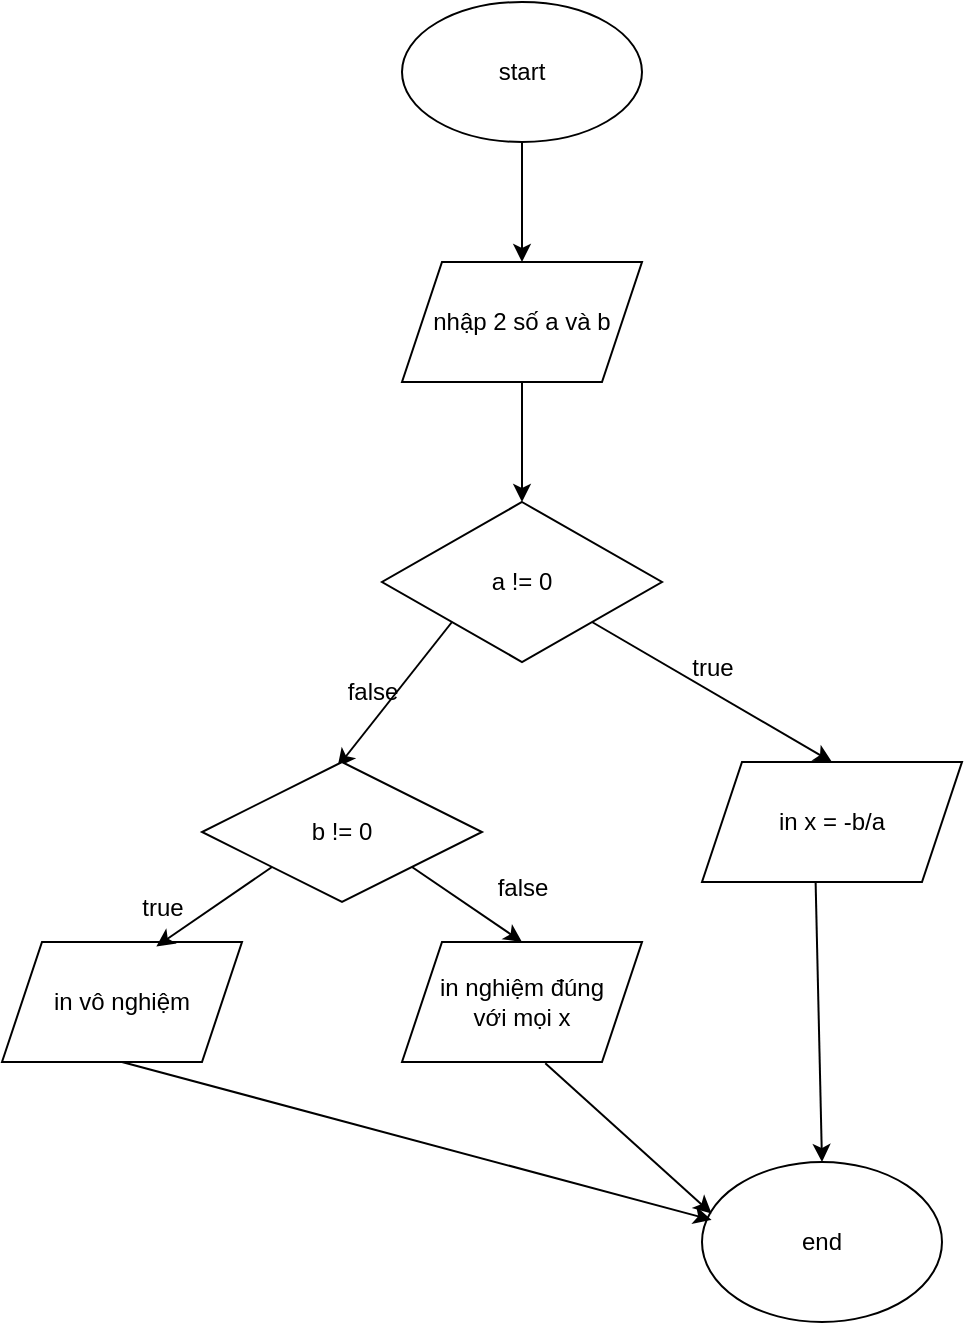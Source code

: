 <mxfile version="24.7.17">
  <diagram name="Page-1" id="Aee3M4GxarO4L5fpj3BS">
    <mxGraphModel dx="1276" dy="606" grid="1" gridSize="10" guides="1" tooltips="1" connect="1" arrows="1" fold="1" page="1" pageScale="1" pageWidth="850" pageHeight="1100" math="0" shadow="0">
      <root>
        <mxCell id="0" />
        <mxCell id="1" parent="0" />
        <mxCell id="Z1sriqrJHSIXOFoPs6_d-1" value="start" style="ellipse;whiteSpace=wrap;html=1;" vertex="1" parent="1">
          <mxGeometry x="290" y="50" width="120" height="70" as="geometry" />
        </mxCell>
        <mxCell id="Z1sriqrJHSIXOFoPs6_d-2" value="" style="endArrow=classic;html=1;rounded=0;exitX=0.5;exitY=1;exitDx=0;exitDy=0;entryX=0.5;entryY=0;entryDx=0;entryDy=0;" edge="1" parent="1" source="Z1sriqrJHSIXOFoPs6_d-1" target="Z1sriqrJHSIXOFoPs6_d-3">
          <mxGeometry width="50" height="50" relative="1" as="geometry">
            <mxPoint x="400" y="340" as="sourcePoint" />
            <mxPoint x="160" y="190" as="targetPoint" />
          </mxGeometry>
        </mxCell>
        <mxCell id="Z1sriqrJHSIXOFoPs6_d-3" value="nhập 2 số a và b" style="shape=parallelogram;perimeter=parallelogramPerimeter;whiteSpace=wrap;html=1;fixedSize=1;" vertex="1" parent="1">
          <mxGeometry x="290" y="180" width="120" height="60" as="geometry" />
        </mxCell>
        <mxCell id="Z1sriqrJHSIXOFoPs6_d-4" value="a != 0" style="rhombus;whiteSpace=wrap;html=1;" vertex="1" parent="1">
          <mxGeometry x="280" y="300" width="140" height="80" as="geometry" />
        </mxCell>
        <mxCell id="Z1sriqrJHSIXOFoPs6_d-5" value="in x = -b/a" style="shape=parallelogram;perimeter=parallelogramPerimeter;whiteSpace=wrap;html=1;fixedSize=1;" vertex="1" parent="1">
          <mxGeometry x="440" y="430" width="130" height="60" as="geometry" />
        </mxCell>
        <mxCell id="Z1sriqrJHSIXOFoPs6_d-6" value="" style="endArrow=classic;html=1;rounded=0;exitX=0.5;exitY=1;exitDx=0;exitDy=0;entryX=0.5;entryY=0;entryDx=0;entryDy=0;" edge="1" parent="1" source="Z1sriqrJHSIXOFoPs6_d-3" target="Z1sriqrJHSIXOFoPs6_d-4">
          <mxGeometry width="50" height="50" relative="1" as="geometry">
            <mxPoint x="400" y="320" as="sourcePoint" />
            <mxPoint x="450" y="270" as="targetPoint" />
          </mxGeometry>
        </mxCell>
        <mxCell id="Z1sriqrJHSIXOFoPs6_d-7" value="" style="endArrow=classic;html=1;rounded=0;exitX=1;exitY=1;exitDx=0;exitDy=0;entryX=0.5;entryY=0;entryDx=0;entryDy=0;" edge="1" parent="1" source="Z1sriqrJHSIXOFoPs6_d-4" target="Z1sriqrJHSIXOFoPs6_d-5">
          <mxGeometry width="50" height="50" relative="1" as="geometry">
            <mxPoint x="400" y="420" as="sourcePoint" />
            <mxPoint x="450" y="370" as="targetPoint" />
          </mxGeometry>
        </mxCell>
        <mxCell id="Z1sriqrJHSIXOFoPs6_d-8" value="" style="endArrow=classic;html=1;rounded=0;exitX=0;exitY=1;exitDx=0;exitDy=0;" edge="1" parent="1" source="Z1sriqrJHSIXOFoPs6_d-4">
          <mxGeometry width="50" height="50" relative="1" as="geometry">
            <mxPoint x="400" y="420" as="sourcePoint" />
            <mxPoint x="257.763" y="432.5" as="targetPoint" />
          </mxGeometry>
        </mxCell>
        <mxCell id="Z1sriqrJHSIXOFoPs6_d-10" value="true" style="text;html=1;align=center;verticalAlign=middle;resizable=0;points=[];autosize=1;strokeColor=none;fillColor=none;" vertex="1" parent="1">
          <mxGeometry x="425" y="368" width="40" height="30" as="geometry" />
        </mxCell>
        <mxCell id="Z1sriqrJHSIXOFoPs6_d-11" value="b != 0" style="rhombus;whiteSpace=wrap;html=1;" vertex="1" parent="1">
          <mxGeometry x="190" y="430" width="140" height="70" as="geometry" />
        </mxCell>
        <mxCell id="Z1sriqrJHSIXOFoPs6_d-12" value="false" style="text;html=1;align=center;verticalAlign=middle;resizable=0;points=[];autosize=1;strokeColor=none;fillColor=none;" vertex="1" parent="1">
          <mxGeometry x="250" y="380" width="50" height="30" as="geometry" />
        </mxCell>
        <mxCell id="Z1sriqrJHSIXOFoPs6_d-14" value="in vô nghiệm" style="shape=parallelogram;perimeter=parallelogramPerimeter;whiteSpace=wrap;html=1;fixedSize=1;" vertex="1" parent="1">
          <mxGeometry x="90" y="520" width="120" height="60" as="geometry" />
        </mxCell>
        <mxCell id="Z1sriqrJHSIXOFoPs6_d-15" value="in nghiệm đúng&lt;br&gt;với mọi x" style="shape=parallelogram;perimeter=parallelogramPerimeter;whiteSpace=wrap;html=1;fixedSize=1;" vertex="1" parent="1">
          <mxGeometry x="290" y="520" width="120" height="60" as="geometry" />
        </mxCell>
        <mxCell id="Z1sriqrJHSIXOFoPs6_d-16" value="" style="endArrow=classic;html=1;rounded=0;exitX=1;exitY=1;exitDx=0;exitDy=0;" edge="1" parent="1" source="Z1sriqrJHSIXOFoPs6_d-11">
          <mxGeometry width="50" height="50" relative="1" as="geometry">
            <mxPoint x="289" y="490" as="sourcePoint" />
            <mxPoint x="350" y="520" as="targetPoint" />
          </mxGeometry>
        </mxCell>
        <mxCell id="Z1sriqrJHSIXOFoPs6_d-17" value="" style="endArrow=classic;html=1;rounded=0;exitX=0;exitY=1;exitDx=0;exitDy=0;entryX=0.643;entryY=0.037;entryDx=0;entryDy=0;entryPerimeter=0;" edge="1" parent="1" source="Z1sriqrJHSIXOFoPs6_d-11" target="Z1sriqrJHSIXOFoPs6_d-14">
          <mxGeometry width="50" height="50" relative="1" as="geometry">
            <mxPoint x="400" y="520" as="sourcePoint" />
            <mxPoint x="450" y="470" as="targetPoint" />
          </mxGeometry>
        </mxCell>
        <mxCell id="Z1sriqrJHSIXOFoPs6_d-18" value="true" style="text;html=1;align=center;verticalAlign=middle;resizable=0;points=[];autosize=1;strokeColor=none;fillColor=none;" vertex="1" parent="1">
          <mxGeometry x="150" y="488" width="40" height="30" as="geometry" />
        </mxCell>
        <mxCell id="Z1sriqrJHSIXOFoPs6_d-19" value="false" style="text;html=1;align=center;verticalAlign=middle;resizable=0;points=[];autosize=1;strokeColor=none;fillColor=none;" vertex="1" parent="1">
          <mxGeometry x="325" y="478" width="50" height="30" as="geometry" />
        </mxCell>
        <mxCell id="Z1sriqrJHSIXOFoPs6_d-20" value="end" style="ellipse;whiteSpace=wrap;html=1;" vertex="1" parent="1">
          <mxGeometry x="440" y="630" width="120" height="80" as="geometry" />
        </mxCell>
        <mxCell id="Z1sriqrJHSIXOFoPs6_d-21" value="" style="endArrow=classic;html=1;rounded=0;exitX=0.437;exitY=1.003;exitDx=0;exitDy=0;exitPerimeter=0;entryX=0.5;entryY=0;entryDx=0;entryDy=0;" edge="1" parent="1" source="Z1sriqrJHSIXOFoPs6_d-5" target="Z1sriqrJHSIXOFoPs6_d-20">
          <mxGeometry width="50" height="50" relative="1" as="geometry">
            <mxPoint x="400" y="620" as="sourcePoint" />
            <mxPoint x="450" y="570" as="targetPoint" />
          </mxGeometry>
        </mxCell>
        <mxCell id="Z1sriqrJHSIXOFoPs6_d-22" value="" style="endArrow=classic;html=1;rounded=0;exitX=0.597;exitY=1.01;exitDx=0;exitDy=0;exitPerimeter=0;entryX=0.04;entryY=0.322;entryDx=0;entryDy=0;entryPerimeter=0;" edge="1" parent="1" source="Z1sriqrJHSIXOFoPs6_d-15" target="Z1sriqrJHSIXOFoPs6_d-20">
          <mxGeometry width="50" height="50" relative="1" as="geometry">
            <mxPoint x="400" y="620" as="sourcePoint" />
            <mxPoint x="450" y="570" as="targetPoint" />
          </mxGeometry>
        </mxCell>
        <mxCell id="Z1sriqrJHSIXOFoPs6_d-23" value="" style="endArrow=classic;html=1;rounded=0;exitX=0.5;exitY=1;exitDx=0;exitDy=0;entryX=0.04;entryY=0.362;entryDx=0;entryDy=0;entryPerimeter=0;" edge="1" parent="1" source="Z1sriqrJHSIXOFoPs6_d-14" target="Z1sriqrJHSIXOFoPs6_d-20">
          <mxGeometry width="50" height="50" relative="1" as="geometry">
            <mxPoint x="400" y="620" as="sourcePoint" />
            <mxPoint x="450" y="570" as="targetPoint" />
          </mxGeometry>
        </mxCell>
      </root>
    </mxGraphModel>
  </diagram>
</mxfile>
